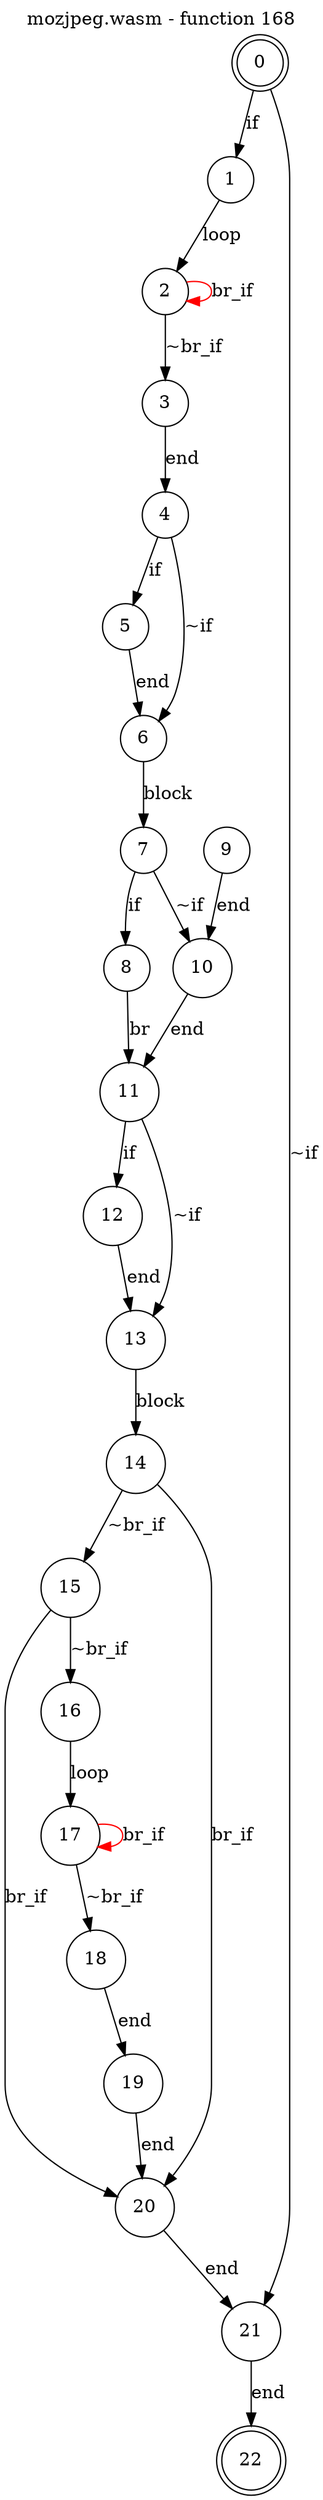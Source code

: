 digraph finite_state_machine {
    label = "mozjpeg.wasm - function 168"
    labelloc =  t
    labelfontsize = 16
    labelfontcolor = black
    labelfontname = "Helvetica"
    node [shape = doublecircle]; 0 22;
    node [shape = circle];
    0 -> 1[label = "if"];
    0 -> 21[label = "~if"];
    1 -> 2[label = "loop"];
    2 -> 3[label = "~br_if"];
    2 -> 2[color="red" label = "br_if"];
    3 -> 4[label = "end"];
    4 -> 5[label = "if"];
    4 -> 6[label = "~if"];
    5 -> 6[label = "end"];
    6 -> 7[label = "block"];
    7 -> 8[label = "if"];
    7 -> 10[label = "~if"];
    8 -> 11[label = "br"];
    9 -> 10[label = "end"];
    10 -> 11[label = "end"];
    11 -> 12[label = "if"];
    11 -> 13[label = "~if"];
    12 -> 13[label = "end"];
    13 -> 14[label = "block"];
    14 -> 15[label = "~br_if"];
    14 -> 20[label = "br_if"];
    15 -> 16[label = "~br_if"];
    15 -> 20[label = "br_if"];
    16 -> 17[label = "loop"];
    17 -> 18[label = "~br_if"];
    17 -> 17[color="red" label = "br_if"];
    18 -> 19[label = "end"];
    19 -> 20[label = "end"];
    20 -> 21[label = "end"];
    21 -> 22[label = "end"];
}
